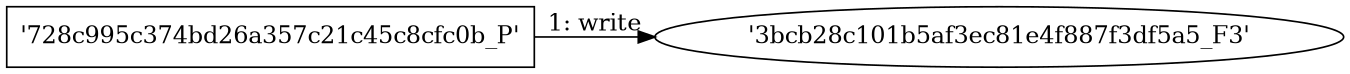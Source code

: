 digraph "D:\Learning\Paper\apt\基于CTI的攻击预警\Dataset\攻击图\ASGfromALLCTI\The Ruby on Rails vulnerability that made Metasploit release a patch.dot" {
rankdir="LR"
size="9"
fixedsize="false"
splines="true"
nodesep=0.3
ranksep=0
fontsize=10
overlap="scalexy"
engine= "neato"
	"'3bcb28c101b5af3ec81e4f887f3df5a5_F3'" [node_type=file shape=ellipse]
	"'728c995c374bd26a357c21c45c8cfc0b_P'" [node_type=Process shape=box]
	"'728c995c374bd26a357c21c45c8cfc0b_P'" -> "'3bcb28c101b5af3ec81e4f887f3df5a5_F3'" [label="1: write"]
}
